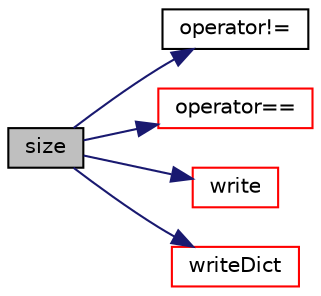 digraph "size"
{
  bgcolor="transparent";
  edge [fontname="Helvetica",fontsize="10",labelfontname="Helvetica",labelfontsize="10"];
  node [fontname="Helvetica",fontsize="10",shape=record];
  rankdir="LR";
  Node84 [label="size",height=0.2,width=0.4,color="black", fillcolor="grey75", style="filled", fontcolor="black"];
  Node84 -> Node85 [color="midnightblue",fontsize="10",style="solid",fontname="Helvetica"];
  Node85 [label="operator!=",height=0.2,width=0.4,color="black",URL="$a31953.html#ab92751998562fe2e782525532157456d"];
  Node84 -> Node86 [color="midnightblue",fontsize="10",style="solid",fontname="Helvetica"];
  Node86 [label="operator==",height=0.2,width=0.4,color="red",URL="$a31953.html#a9b2d91a5dbfa7afec7ded5ff1f43c07e",tooltip="compare. "];
  Node84 -> Node90 [color="midnightblue",fontsize="10",style="solid",fontname="Helvetica"];
  Node90 [label="write",height=0.2,width=0.4,color="red",URL="$a31953.html#a293fdfec8bdfbd5c3913ab4c9f3454ff",tooltip="Write. "];
  Node84 -> Node93 [color="midnightblue",fontsize="10",style="solid",fontname="Helvetica"];
  Node93 [label="writeDict",height=0.2,width=0.4,color="red",URL="$a31953.html#a99e013320e2bb0118f0c2857a9193f62",tooltip="Write dictionary. "];
}
